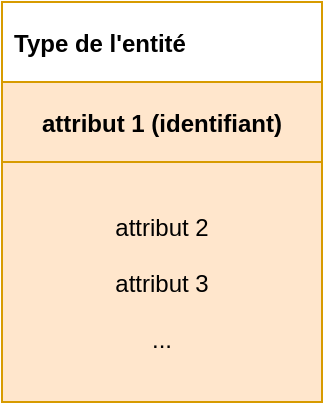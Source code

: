 <mxfile version="13.7.9" type="device"><diagram id="C5RBs43oDa-KdzZeNtuy" name="Page-1"><mxGraphModel dx="2062" dy="1222" grid="1" gridSize="10" guides="1" tooltips="1" connect="1" arrows="1" fold="1" page="1" pageScale="1" pageWidth="827" pageHeight="1169" math="0" shadow="0"><root><mxCell id="WIyWlLk6GJQsqaUBKTNV-0"/><mxCell id="WIyWlLk6GJQsqaUBKTNV-1" parent="WIyWlLk6GJQsqaUBKTNV-0"/><mxCell id="63cQYA2hX19nRFMVwI8F-21" value="" style="group" parent="WIyWlLk6GJQsqaUBKTNV-1" vertex="1" connectable="0"><mxGeometry x="239" y="120" width="160" height="200" as="geometry"/></mxCell><mxCell id="y0PebEpOdJqOUEdzFbMI-7" value="" style="group;align=left;" parent="63cQYA2hX19nRFMVwI8F-21" vertex="1" connectable="0"><mxGeometry width="160" height="200" as="geometry"/></mxCell><mxCell id="y0PebEpOdJqOUEdzFbMI-5" value="" style="rounded=0;whiteSpace=wrap;html=1;strokeColor=#000000;align=center;fillColor=none;" parent="y0PebEpOdJqOUEdzFbMI-7" vertex="1"><mxGeometry width="160" height="160" as="geometry"/></mxCell><mxCell id="y0PebEpOdJqOUEdzFbMI-1" value="Type de l'entité" style="text;align=left;verticalAlign=middle;spacingLeft=4;spacingRight=4;overflow=hidden;rotatable=0;points=[[0,0.5],[1,0.5]];portConstraint=eastwest;fontStyle=1;strokeColor=#d79b00;fillColor=#ffffff;gradientDirection=north;" parent="y0PebEpOdJqOUEdzFbMI-7" vertex="1"><mxGeometry width="160" height="40" as="geometry"/></mxCell><mxCell id="y0PebEpOdJqOUEdzFbMI-2" value="attribut 1 (identifiant)" style="text;align=center;verticalAlign=middle;spacingLeft=4;spacingRight=4;overflow=hidden;rotatable=0;points=[[0,0.5],[1,0.5]];portConstraint=eastwest;fontStyle=1;fillColor=#ffe6cc;strokeColor=#d79b00;" parent="y0PebEpOdJqOUEdzFbMI-7" vertex="1"><mxGeometry y="40" width="160" height="40" as="geometry"/></mxCell><mxCell id="y0PebEpOdJqOUEdzFbMI-3" value="attribut 2&#10;&#10;attribut 3&#10;&#10;..." style="text;align=center;verticalAlign=middle;spacingLeft=4;spacingRight=4;overflow=hidden;rotatable=0;points=[[0,0.5],[1,0.5]];portConstraint=eastwest;fontStyle=0;fillColor=#ffe6cc;strokeColor=#d79b00;" parent="y0PebEpOdJqOUEdzFbMI-7" vertex="1"><mxGeometry y="80" width="160" height="120" as="geometry"/></mxCell></root></mxGraphModel></diagram></mxfile>